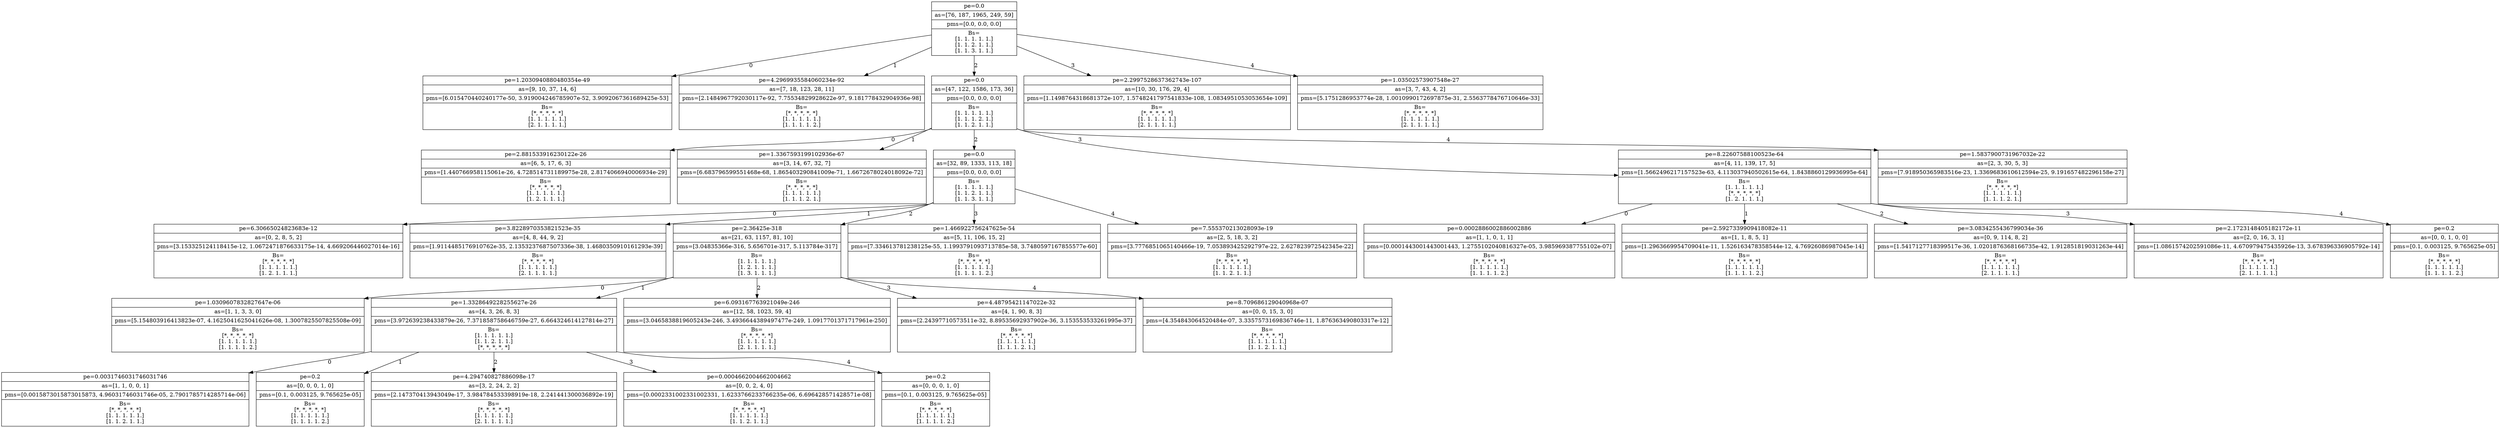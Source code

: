 digraph nodes {
	node [shape=record];
	name0 [label="{pe=0.0 | as=[76, 187, 1965, 249, 59] | pms=[0.0, 0.0, 0.0] | Bs=\n[1. 1. 1. 1. 1.]\n[1. 1. 2. 1. 1.]\n[1. 1. 3. 1. 1.]\n}}"];
	name1 [label="{pe=1.2030940880480354e-49 | as=[9, 10, 37, 14, 6] | pms=[6.015470440240177e-50, 3.919004246785907e-52, 3.9092067361689425e-53] | Bs=\n[*, *, *, *, *]\n[1. 1. 1. 1. 1.]\n[2. 1. 1. 1. 1.]\n}}"];
	name0 -> name1 [label=0];
	name2 [label="{pe=4.2969935584060234e-92 | as=[7, 18, 123, 28, 11] | pms=[2.1484967792030117e-92, 7.75534829928622e-97, 9.181778432904936e-98] | Bs=\n[*, *, *, *, *]\n[1. 1. 1. 1. 1.]\n[1. 1. 1. 1. 2.]\n}}"];
	name0 -> name2 [label=1];
	name3 [label="{pe=0.0 | as=[47, 122, 1586, 173, 36] | pms=[0.0, 0.0, 0.0] | Bs=\n[1. 1. 1. 1. 1.]\n[1. 1. 1. 2. 1.]\n[1. 1. 2. 1. 1.]\n}}"];
	name4 [label="{pe=2.881533916230122e-26 | as=[6, 5, 17, 6, 3] | pms=[1.440766958115061e-26, 4.728514731189975e-28, 2.8174066940006934e-29] | Bs=\n[*, *, *, *, *]\n[1. 1. 1. 1. 1.]\n[1. 2. 1. 1. 1.]\n}}"];
	name3 -> name4 [label=0];
	name5 [label="{pe=1.3367593199102936e-67 | as=[3, 14, 67, 32, 7] | pms=[6.683796599551468e-68, 1.865403290841009e-71, 1.6672678024018092e-72] | Bs=\n[*, *, *, *, *]\n[1. 1. 1. 1. 1.]\n[1. 1. 1. 2. 1.]\n}}"];
	name3 -> name5 [label=1];
	name6 [label="{pe=0.0 | as=[32, 89, 1333, 113, 18] | pms=[0.0, 0.0, 0.0] | Bs=\n[1. 1. 1. 1. 1.]\n[1. 1. 2. 1. 1.]\n[1. 1. 3. 1. 1.]\n}}"];
	name7 [label="{pe=6.30665024823683e-12 | as=[0, 2, 8, 5, 2] | pms=[3.153325124118415e-12, 1.0672471876633175e-14, 4.669206446027014e-16] | Bs=\n[*, *, *, *, *]\n[1. 1. 1. 1. 1.]\n[1. 2. 1. 1. 1.]\n}}"];
	name6 -> name7 [label=0];
	name8 [label="{pe=3.8228970353821523e-35 | as=[4, 8, 44, 9, 2] | pms=[1.9114485176910762e-35, 2.1353237687507336e-38, 1.4680350910161293e-39] | Bs=\n[*, *, *, *, *]\n[1. 1. 1. 1. 1.]\n[2. 1. 1. 1. 1.]\n}}"];
	name6 -> name8 [label=1];
	name9 [label="{pe=2.36425e-318 | as=[21, 63, 1157, 81, 10] | pms=[3.04835366e-316, 5.656701e-317, 5.113784e-317] | Bs=\n[1. 1. 1. 1. 1.]\n[1. 2. 1. 1. 1.]\n[1. 3. 1. 1. 1.]\n}}"];
	name10 [label="{pe=1.0309607832827647e-06 | as=[1, 1, 3, 3, 0] | pms=[5.154803916413823e-07, 4.1625041625041626e-08, 1.3007825507825508e-09] | Bs=\n[*, *, *, *, *]\n[1. 1. 1. 1. 1.]\n[1. 1. 1. 1. 2.]\n}}"];
	name9 -> name10 [label=0];
	name11 [label="{pe=1.3328649228255627e-26 | as=[4, 3, 26, 8, 3] | pms=[3.972639238433879e-26, 7.371858758646759e-27, 6.664324614127814e-27] | Bs=\n[1. 1. 1. 1. 1.]\n[1. 1. 2. 1. 1.]\n[*, *, *, *, *]\n}}"];
	name12 [label="{pe=0.0031746031746031746 | as=[1, 1, 0, 0, 1] | pms=[0.0015873015873015873, 4.96031746031746e-05, 2.7901785714285714e-06] | Bs=\n[*, *, *, *, *]\n[1. 1. 1. 1. 1.]\n[1. 1. 2. 1. 1.]\n}}"];
	name11 -> name12 [label=0];
	name13 [label="{pe=0.2 | as=[0, 0, 0, 1, 0] | pms=[0.1, 0.003125, 9.765625e-05] | Bs=\n[*, *, *, *, *]\n[1. 1. 1. 1. 1.]\n[1. 1. 1. 1. 2.]\n}}"];
	name11 -> name13 [label=1];
	name14 [label="{pe=4.294740827886098e-17 | as=[3, 2, 24, 2, 2] | pms=[2.147370413943049e-17, 3.984784533398919e-18, 2.241441300036892e-19] | Bs=\n[*, *, *, *, *]\n[1. 1. 1. 1. 1.]\n[2. 1. 1. 1. 1.]\n}}"];
	name11 -> name14 [label=2];
	name15 [label="{pe=0.0004662004662004662 | as=[0, 0, 2, 4, 0] | pms=[0.0002331002331002331, 1.6233766233766235e-06, 6.696428571428571e-08] | Bs=\n[*, *, *, *, *]\n[1. 1. 1. 1. 1.]\n[1. 1. 2. 1. 1.]\n}}"];
	name11 -> name15 [label=3];
	name16 [label="{pe=0.2 | as=[0, 0, 0, 1, 0] | pms=[0.1, 0.003125, 9.765625e-05] | Bs=\n[*, *, *, *, *]\n[1. 1. 1. 1. 1.]\n[1. 1. 1. 1. 2.]\n}}"];
	name11 -> name16 [label=4];
	name9 -> name11 [label=1];
	name17 [label="{pe=6.093167763921049e-246 | as=[12, 58, 1023, 59, 4] | pms=[3.0465838819605243e-246, 3.4936644389497477e-249, 1.0917701371717961e-250] | Bs=\n[*, *, *, *, *]\n[1. 1. 1. 1. 1.]\n[2. 1. 1. 1. 1.]\n}}"];
	name9 -> name17 [label=2];
	name18 [label="{pe=4.48795421147022e-32 | as=[4, 1, 90, 8, 3] | pms=[2.24397710573511e-32, 8.89535692937902e-36, 3.153553533261995e-37] | Bs=\n[*, *, *, *, *]\n[1. 1. 1. 1. 1.]\n[1. 1. 1. 2. 1.]\n}}"];
	name9 -> name18 [label=3];
	name19 [label="{pe=8.709686129040968e-07 | as=[0, 0, 15, 3, 0] | pms=[4.354843064520484e-07, 3.3357573169836746e-11, 1.876363490803317e-12] | Bs=\n[*, *, *, *, *]\n[1. 1. 1. 1. 1.]\n[1. 1. 2. 1. 1.]\n}}"];
	name9 -> name19 [label=4];
	name6 -> name9 [label=2];
	name20 [label="{pe=1.466922756247625e-54 | as=[5, 11, 106, 15, 2] | pms=[7.334613781238125e-55, 1.1993791093713785e-58, 3.7480597167855577e-60] | Bs=\n[*, *, *, *, *]\n[1. 1. 1. 1. 1.]\n[1. 1. 1. 1. 2.]\n}}"];
	name6 -> name20 [label=3];
	name21 [label="{pe=7.555370213028093e-19 | as=[2, 5, 18, 3, 2] | pms=[3.7776851065140466e-19, 7.053893425292797e-22, 2.627823972542345e-22] | Bs=\n[*, *, *, *, *]\n[1. 1. 1. 1. 1.]\n[1. 1. 2. 1. 1.]\n}}"];
	name6 -> name21 [label=4];
	name3 -> name6 [label=2];
	name22 [label="{pe=8.22607588100523e-64 | as=[4, 11, 139, 17, 5] | pms=[1.5662496217157523e-63, 4.113037940502615e-64, 1.8438860129936995e-64] | Bs=\n[1. 1. 1. 1. 1.]\n[*, *, *, *, *]\n[1. 2. 1. 1. 1.]\n}}"];
	name23 [label="{pe=0.0002886002886002886 | as=[1, 1, 0, 1, 1] | pms=[0.0001443001443001443, 1.2755102040816327e-05, 3.985969387755102e-07] | Bs=\n[*, *, *, *, *]\n[1. 1. 1. 1. 1.]\n[1. 1. 1. 1. 2.]\n}}"];
	name22 -> name23 [label=0];
	name24 [label="{pe=2.5927339909418082e-11 | as=[1, 1, 8, 5, 1] | pms=[1.2963669954709041e-11, 1.526163478358544e-12, 4.76926086987045e-14] | Bs=\n[*, *, *, *, *]\n[1. 1. 1. 1. 1.]\n[1. 1. 1. 1. 2.]\n}}"];
	name22 -> name24 [label=1];
	name25 [label="{pe=3.0834255436799034e-36 | as=[0, 9, 114, 8, 2] | pms=[1.5417127718399517e-36, 1.0201876368166735e-42, 1.912851819031263e-44] | Bs=\n[*, *, *, *, *]\n[1. 1. 1. 1. 1.]\n[2. 1. 1. 1. 1.]\n}}"];
	name22 -> name25 [label=2];
	name26 [label="{pe=2.1723148405182172e-11 | as=[2, 0, 16, 3, 1] | pms=[1.0861574202591086e-11, 4.670979475435926e-13, 3.678396336905792e-14] | Bs=\n[*, *, *, *, *]\n[1. 1. 1. 1. 1.]\n[2. 1. 1. 1. 1.]\n}}"];
	name22 -> name26 [label=3];
	name27 [label="{pe=0.2 | as=[0, 0, 1, 0, 0] | pms=[0.1, 0.003125, 9.765625e-05] | Bs=\n[*, *, *, *, *]\n[1. 1. 1. 1. 1.]\n[1. 1. 1. 1. 2.]\n}}"];
	name22 -> name27 [label=4];
	name3 -> name22 [label=3];
	name28 [label="{pe=1.5837900731967032e-22 | as=[2, 3, 30, 5, 3] | pms=[7.918950365983516e-23, 1.3369683610612594e-25, 9.191657482296158e-27] | Bs=\n[*, *, *, *, *]\n[1. 1. 1. 1. 1.]\n[1. 1. 1. 2. 1.]\n}}"];
	name3 -> name28 [label=4];
	name0 -> name3 [label=2];
	name29 [label="{pe=2.2997528637362743e-107 | as=[10, 30, 176, 29, 4] | pms=[1.1498764318681372e-107, 1.5748241797541833e-108, 1.0834951053053654e-109] | Bs=\n[*, *, *, *, *]\n[1. 1. 1. 1. 1.]\n[2. 1. 1. 1. 1.]\n}}"];
	name0 -> name29 [label=3];
	name30 [label="{pe=1.03502573907548e-27 | as=[3, 7, 43, 4, 2] | pms=[5.1751286953774e-28, 1.0010990172697875e-31, 2.5563778476710646e-33] | Bs=\n[*, *, *, *, *]\n[1. 1. 1. 1. 1.]\n[2. 1. 1. 1. 1.]\n}}"];
	name0 -> name30 [label=4];
}

digraph nodes {
	node [shape=record];
	name0 [label="{pe=0.0 | as=[76, 187, 1965, 249, 59] | pms=[0.0, 0.0, 0.0] | Bs=\n[1. 1. 1. 1. 1.]\n[1. 1. 2. 1. 1.]\n[1. 1. 3. 1. 1.]\n}}"];
	name1 [label="{pe=1.2030940880480354e-49 | as=[9, 10, 37, 14, 6] | pms=[6.015470440240177e-50, 3.919004246785907e-52, 3.9092067361689425e-53] | Bs=\n[*, *, *, *, *]\n[1. 1. 1. 1. 1.]\n[2. 1. 1. 1. 1.]\n}}"];
	name0 -> name1 [label=0];
	name2 [label="{pe=4.2969935584060234e-92 | as=[7, 18, 123, 28, 11] | pms=[2.1484967792030117e-92, 7.75534829928622e-97, 9.181778432904936e-98] | Bs=\n[*, *, *, *, *]\n[1. 1. 1. 1. 1.]\n[1. 1. 1. 1. 2.]\n}}"];
	name0 -> name2 [label=1];
	name3 [label="{pe=0.0 | as=[47, 122, 1586, 173, 36] | pms=[0.0, 0.0, 0.0] | Bs=\n[1. 1. 1. 1. 1.]\n[1. 1. 1. 2. 1.]\n[1. 1. 2. 1. 1.]\n}}"];
	name4 [label="{pe=2.881533916230122e-26 | as=[6, 5, 17, 6, 3] | pms=[1.440766958115061e-26, 4.728514731189975e-28, 2.8174066940006934e-29] | Bs=\n[*, *, *, *, *]\n[1. 1. 1. 1. 1.]\n[1. 2. 1. 1. 1.]\n}}"];
	name3 -> name4 [label=0];
	name5 [label="{pe=1.3367593199102936e-67 | as=[3, 14, 67, 32, 7] | pms=[6.683796599551468e-68, 1.865403290841009e-71, 1.6672678024018092e-72] | Bs=\n[*, *, *, *, *]\n[1. 1. 1. 1. 1.]\n[1. 1. 1. 2. 1.]\n}}"];
	name3 -> name5 [label=1];
	name6 [label="{pe=0.0 | as=[32, 89, 1333, 113, 18] | pms=[0.0, 0.0, 0.0] | Bs=\n[1. 1. 1. 1. 1.]\n[1. 1. 2. 1. 1.]\n[1. 1. 3. 1. 1.]\n}}"];
	name7 [label="{pe=6.30665024823683e-12 | as=[0, 2, 8, 5, 2] | pms=[3.153325124118415e-12, 1.0672471876633175e-14, 4.669206446027014e-16] | Bs=\n[*, *, *, *, *]\n[1. 1. 1. 1. 1.]\n[1. 2. 1. 1. 1.]\n}}"];
	name6 -> name7 [label=0];
	name8 [label="{pe=3.8228970353821523e-35 | as=[4, 8, 44, 9, 2] | pms=[1.9114485176910762e-35, 2.1353237687507336e-38, 1.4680350910161293e-39] | Bs=\n[*, *, *, *, *]\n[1. 1. 1. 1. 1.]\n[2. 1. 1. 1. 1.]\n}}"];
	name6 -> name8 [label=1];
	name9 [label="{pe=2.36425e-318 | as=[21, 63, 1157, 81, 10] | pms=[3.04835366e-316, 5.656701e-317, 5.113784e-317] | Bs=\n[1. 1. 1. 1. 1.]\n[1. 2. 1. 1. 1.]\n[1. 3. 1. 1. 1.]\n}}"];
	name10 [label="{pe=1.0309607832827647e-06 | as=[1, 1, 3, 3, 0] | pms=[5.154803916413823e-07, 4.1625041625041626e-08, 1.3007825507825508e-09] | Bs=\n[*, *, *, *, *]\n[1. 1. 1. 1. 1.]\n[1. 1. 1. 1. 2.]\n}}"];
	name9 -> name10 [label=0];
	name11 [label="{pe=1.3328649228255627e-26 | as=[4, 3, 26, 8, 3] | pms=[3.972639238433879e-26, 7.371858758646759e-27, 6.664324614127814e-27] | Bs=\n[1. 1. 1. 1. 1.]\n[1. 1. 2. 1. 1.]\n[*, *, *, *, *]\n}}"];
	name12 [label="{pe=0.0031746031746031746 | as=[1, 1, 0, 0, 1] | pms=[0.0015873015873015873, 4.96031746031746e-05, 2.7901785714285714e-06] | Bs=\n[*, *, *, *, *]\n[1. 1. 1. 1. 1.]\n[1. 1. 2. 1. 1.]\n}}"];
	name11 -> name12 [label=0];
	name13 [label="{pe=0.2 | as=[0, 0, 0, 1, 0] | pms=[0.1, 0.003125, 9.765625e-05] | Bs=\n[*, *, *, *, *]\n[1. 1. 1. 1. 1.]\n[1. 1. 1. 1. 2.]\n}}"];
	name11 -> name13 [label=1];
	name14 [label="{pe=4.294740827886098e-17 | as=[3, 2, 24, 2, 2] | pms=[2.147370413943049e-17, 3.984784533398919e-18, 2.241441300036892e-19] | Bs=\n[*, *, *, *, *]\n[1. 1. 1. 1. 1.]\n[2. 1. 1. 1. 1.]\n}}"];
	name11 -> name14 [label=2];
	name15 [label="{pe=0.0004662004662004662 | as=[0, 0, 2, 4, 0] | pms=[0.0002331002331002331, 1.6233766233766235e-06, 6.696428571428571e-08] | Bs=\n[*, *, *, *, *]\n[1. 1. 1. 1. 1.]\n[1. 1. 2. 1. 1.]\n}}"];
	name11 -> name15 [label=3];
	name16 [label="{pe=0.2 | as=[0, 0, 0, 1, 0] | pms=[0.1, 0.003125, 9.765625e-05] | Bs=\n[*, *, *, *, *]\n[1. 1. 1. 1. 1.]\n[1. 1. 1. 1. 2.]\n}}"];
	name11 -> name16 [label=4];
	name9 -> name11 [label=1];
	name17 [label="{pe=6.093167763921049e-246 | as=[12, 58, 1023, 59, 4] | pms=[3.0465838819605243e-246, 3.4936644389497477e-249, 1.0917701371717961e-250] | Bs=\n[*, *, *, *, *]\n[1. 1. 1. 1. 1.]\n[2. 1. 1. 1. 1.]\n}}"];
	name9 -> name17 [label=2];
	name18 [label="{pe=4.48795421147022e-32 | as=[4, 1, 90, 8, 3] | pms=[2.24397710573511e-32, 8.89535692937902e-36, 3.153553533261995e-37] | Bs=\n[*, *, *, *, *]\n[1. 1. 1. 1. 1.]\n[1. 1. 1. 2. 1.]\n}}"];
	name9 -> name18 [label=3];
	name19 [label="{pe=8.709686129040968e-07 | as=[0, 0, 15, 3, 0] | pms=[4.354843064520484e-07, 3.3357573169836746e-11, 1.876363490803317e-12] | Bs=\n[*, *, *, *, *]\n[1. 1. 1. 1. 1.]\n[1. 1. 2. 1. 1.]\n}}"];
	name9 -> name19 [label=4];
	name6 -> name9 [label=2];
	name20 [label="{pe=1.466922756247625e-54 | as=[5, 11, 106, 15, 2] | pms=[7.334613781238125e-55, 1.1993791093713785e-58, 3.7480597167855577e-60] | Bs=\n[*, *, *, *, *]\n[1. 1. 1. 1. 1.]\n[1. 1. 1. 1. 2.]\n}}"];
	name6 -> name20 [label=3];
	name21 [label="{pe=7.555370213028093e-19 | as=[2, 5, 18, 3, 2] | pms=[3.7776851065140466e-19, 7.053893425292797e-22, 2.627823972542345e-22] | Bs=\n[*, *, *, *, *]\n[1. 1. 1. 1. 1.]\n[1. 1. 2. 1. 1.]\n}}"];
	name6 -> name21 [label=4];
	name3 -> name6 [label=2];
	name22 [label="{pe=8.22607588100523e-64 | as=[4, 11, 139, 17, 5] | pms=[1.5662496217157523e-63, 4.113037940502615e-64, 1.8438860129936995e-64] | Bs=\n[1. 1. 1. 1. 1.]\n[*, *, *, *, *]\n[1. 2. 1. 1. 1.]\n}}"];
	name3 -> name22 [label=3];
	name23 [label="{pe=1.5837900731967032e-22 | as=[2, 3, 30, 5, 3] | pms=[7.918950365983516e-23, 1.3369683610612594e-25, 9.191657482296158e-27] | Bs=\n[*, *, *, *, *]\n[1. 1. 1. 1. 1.]\n[1. 1. 1. 2. 1.]\n}}"];
	name3 -> name23 [label=4];
	name0 -> name3 [label=2];
	name24 [label="{pe=2.2997528637362743e-107 | as=[10, 30, 176, 29, 4] | pms=[1.1498764318681372e-107, 1.5748241797541833e-108, 1.0834951053053654e-109] | Bs=\n[*, *, *, *, *]\n[1. 1. 1. 1. 1.]\n[2. 1. 1. 1. 1.]\n}}"];
	name0 -> name24 [label=3];
	name25 [label="{pe=1.03502573907548e-27 | as=[3, 7, 43, 4, 2] | pms=[5.1751286953774e-28, 1.0010990172697875e-31, 2.5563778476710646e-33] | Bs=\n[*, *, *, *, *]\n[1. 1. 1. 1. 1.]\n[2. 1. 1. 1. 1.]\n}}"];
	name0 -> name25 [label=4];
}

digraph nodes {
	node [shape=record];
	name0 [label="{pe=0.0 | as=[76, 187, 1965, 249, 59] | pms=[0.0, 0.0, 0.0] | Bs=\n[1. 1. 1. 1. 1.]\n[1. 1. 2. 1. 1.]\n[1. 1. 3. 1. 1.]\n}}"];
	name1 [label="{pe=1.2030940880480354e-49 | as=[9, 10, 37, 14, 6] | pms=[6.015470440240177e-50, 3.919004246785907e-52, 3.9092067361689425e-53] | Bs=\n[*, *, *, *, *]\n[1. 1. 1. 1. 1.]\n[2. 1. 1. 1. 1.]\n}}"];
	name0 -> name1 [label=0];
	name2 [label="{pe=4.2969935584060234e-92 | as=[7, 18, 123, 28, 11] | pms=[2.1484967792030117e-92, 7.75534829928622e-97, 9.181778432904936e-98] | Bs=\n[*, *, *, *, *]\n[1. 1. 1. 1. 1.]\n[1. 1. 1. 1. 2.]\n}}"];
	name0 -> name2 [label=1];
	name3 [label="{pe=0.0 | as=[47, 122, 1586, 173, 36] | pms=[0.0, 0.0, 0.0] | Bs=\n[1. 1. 1. 1. 1.]\n[1. 1. 1. 2. 1.]\n[1. 1. 2. 1. 1.]\n}}"];
	name4 [label="{pe=2.881533916230122e-26 | as=[6, 5, 17, 6, 3] | pms=[1.440766958115061e-26, 4.728514731189975e-28, 2.8174066940006934e-29] | Bs=\n[*, *, *, *, *]\n[1. 1. 1. 1. 1.]\n[1. 2. 1. 1. 1.]\n}}"];
	name3 -> name4 [label=0];
	name5 [label="{pe=1.3367593199102936e-67 | as=[3, 14, 67, 32, 7] | pms=[6.683796599551468e-68, 1.865403290841009e-71, 1.6672678024018092e-72] | Bs=\n[*, *, *, *, *]\n[1. 1. 1. 1. 1.]\n[1. 1. 1. 2. 1.]\n}}"];
	name3 -> name5 [label=1];
	name6 [label="{pe=0.0 | as=[32, 89, 1333, 113, 18] | pms=[0.0, 0.0, 0.0] | Bs=\n[1. 1. 1. 1. 1.]\n[1. 1. 2. 1. 1.]\n[1. 1. 3. 1. 1.]\n}}"];
	name7 [label="{pe=6.30665024823683e-12 | as=[0, 2, 8, 5, 2] | pms=[3.153325124118415e-12, 1.0672471876633175e-14, 4.669206446027014e-16] | Bs=\n[*, *, *, *, *]\n[1. 1. 1. 1. 1.]\n[1. 2. 1. 1. 1.]\n}}"];
	name6 -> name7 [label=0];
	name8 [label="{pe=3.8228970353821523e-35 | as=[4, 8, 44, 9, 2] | pms=[1.9114485176910762e-35, 2.1353237687507336e-38, 1.4680350910161293e-39] | Bs=\n[*, *, *, *, *]\n[1. 1. 1. 1. 1.]\n[2. 1. 1. 1. 1.]\n}}"];
	name6 -> name8 [label=1];
	name9 [label="{pe=2.36425e-318 | as=[21, 63, 1157, 81, 10] | pms=[3.04835366e-316, 5.656701e-317, 5.113784e-317] | Bs=\n[1. 1. 1. 1. 1.]\n[1. 2. 1. 1. 1.]\n[1. 3. 1. 1. 1.]\n}}"];
	name10 [label="{pe=1.0309607832827647e-06 | as=[1, 1, 3, 3, 0] | pms=[5.154803916413823e-07, 4.1625041625041626e-08, 1.3007825507825508e-09] | Bs=\n[*, *, *, *, *]\n[1. 1. 1. 1. 1.]\n[1. 1. 1. 1. 2.]\n}}"];
	name9 -> name10 [label=0];
	name11 [label="{pe=1.3328649228255627e-26 | as=[4, 3, 26, 8, 3] | pms=[3.972639238433879e-26, 7.371858758646759e-27, 6.664324614127814e-27] | Bs=\n[1. 1. 1. 1. 1.]\n[1. 1. 2. 1. 1.]\n[*, *, *, *, *]\n}}"];
	name12 [label="{pe=0.0031746031746031746 | as=[1, 1, 0, 0, 1] | pms=[0.0015873015873015873, 4.96031746031746e-05, 2.7901785714285714e-06] | Bs=\n[*, *, *, *, *]\n[1. 1. 1. 1. 1.]\n[1. 1. 2. 1. 1.]\n}}"];
	name11 -> name12 [label=0];
	name13 [label="{pe=0.2 | as=[0, 0, 0, 1, 0] | pms=[0.1, 0.003125, 9.765625e-05] | Bs=\n[*, *, *, *, *]\n[1. 1. 1. 1. 1.]\n[1. 1. 1. 1. 2.]\n}}"];
	name11 -> name13 [label=1];
	name14 [label="{pe=4.294740827886098e-17 | as=[3, 2, 24, 2, 2] | pms=[2.147370413943049e-17, 3.984784533398919e-18, 2.241441300036892e-19] | Bs=\n[*, *, *, *, *]\n[1. 1. 1. 1. 1.]\n[2. 1. 1. 1. 1.]\n}}"];
	name15 [label="{pe=0.009523809523809525 | as=[0, 0, 1, 0, 2] | pms=[0.004761904761904762, 0.00026785714285714287, 0.00026785714285714287] | Bs=\n[*, *, *, *, *]\n[1. 1. 1. 1. 1.]\n[1. 1. 1. 1. 2.]\n}}"];
	name14 -> name15 [label=0];
	name16 [label="{pe=0.02857142857142857 | as=[1, 0, 1, 0, 0] | pms=[0.014285714285714285, 0.0004464285714285714, 0.0004464285714285714] | Bs=\n[*, *, *, *, *]\n[1. 1. 1. 1. 1.]\n[1. 1. 1. 1. 2.]\n}}"];
	name14 -> name16 [label=1];
	name17 [label="{pe=5.467124379823317e-11 | as=[1, 2, 20, 2, 0] | pms=[2.7335621899116586e-11, 4.480399358568823e-13, 4.480399358568823e-13] | Bs=\n[*, *, *, *, *]\n[1. 1. 1. 1. 1.]\n[1. 1. 1. 1. 2.]\n}}"];
	name14 -> name17 [label=2];
	name18 [label="{pe=0.08571428571428572 | as=[0, 0, 2, 0, 0] | pms=[0.04285714285714286, 0.0013392857142857143, 0.0013392857142857143] | Bs=\n[*, *, *, *, *]\n[1. 1. 1. 1. 1.]\n[1. 1. 1. 1. 2.]\n}}"];
	name14 -> name18 [label=3];
	name19 [label="{pe=0.2 | as=[1, 0, 0, 0, 0] | pms=[0.1, 0.003125, 0.003125] | Bs=\n[*, *, *, *, *]\n[1. 1. 1. 1. 1.]\n[1. 1. 1. 1. 2.]\n}}"];
	name14 -> name19 [label=4];
	name11 -> name14 [label=2];
	name20 [label="{pe=0.0004662004662004662 | as=[0, 0, 2, 4, 0] | pms=[0.0002331002331002331, 1.6233766233766235e-06, 6.696428571428571e-08] | Bs=\n[*, *, *, *, *]\n[1. 1. 1. 1. 1.]\n[1. 1. 2. 1. 1.]\n}}"];
	name11 -> name20 [label=3];
	name21 [label="{pe=0.2 | as=[0, 0, 0, 1, 0] | pms=[0.1, 0.003125, 9.765625e-05] | Bs=\n[*, *, *, *, *]\n[1. 1. 1. 1. 1.]\n[1. 1. 1. 1. 2.]\n}}"];
	name11 -> name21 [label=4];
	name9 -> name11 [label=1];
	name22 [label="{pe=6.093167763921049e-246 | as=[12, 58, 1023, 59, 4] | pms=[3.0465838819605243e-246, 3.4936644389497477e-249, 1.0917701371717961e-250] | Bs=\n[*, *, *, *, *]\n[1. 1. 1. 1. 1.]\n[2. 1. 1. 1. 1.]\n}}"];
	name9 -> name22 [label=2];
	name23 [label="{pe=4.48795421147022e-32 | as=[4, 1, 90, 8, 3] | pms=[2.24397710573511e-32, 8.89535692937902e-36, 3.153553533261995e-37] | Bs=\n[*, *, *, *, *]\n[1. 1. 1. 1. 1.]\n[1. 1. 1. 2. 1.]\n}}"];
	name9 -> name23 [label=3];
	name24 [label="{pe=8.709686129040968e-07 | as=[0, 0, 15, 3, 0] | pms=[4.354843064520484e-07, 3.3357573169836746e-11, 1.876363490803317e-12] | Bs=\n[*, *, *, *, *]\n[1. 1. 1. 1. 1.]\n[1. 1. 2. 1. 1.]\n}}"];
	name9 -> name24 [label=4];
	name6 -> name9 [label=2];
	name25 [label="{pe=1.466922756247625e-54 | as=[5, 11, 106, 15, 2] | pms=[7.334613781238125e-55, 1.1993791093713785e-58, 3.7480597167855577e-60] | Bs=\n[*, *, *, *, *]\n[1. 1. 1. 1. 1.]\n[1. 1. 1. 1. 2.]\n}}"];
	name6 -> name25 [label=3];
	name26 [label="{pe=7.555370213028093e-19 | as=[2, 5, 18, 3, 2] | pms=[3.7776851065140466e-19, 7.053893425292797e-22, 2.627823972542345e-22] | Bs=\n[*, *, *, *, *]\n[1. 1. 1. 1. 1.]\n[1. 1. 2. 1. 1.]\n}}"];
	name6 -> name26 [label=4];
	name3 -> name6 [label=2];
	name27 [label="{pe=8.22607588100523e-64 | as=[4, 11, 139, 17, 5] | pms=[1.5662496217157523e-63, 4.113037940502615e-64, 1.8438860129936995e-64] | Bs=\n[1. 1. 1. 1. 1.]\n[*, *, *, *, *]\n[1. 2. 1. 1. 1.]\n}}"];
	name28 [label="{pe=0.0002886002886002886 | as=[1, 1, 0, 1, 1] | pms=[0.0001443001443001443, 1.2755102040816327e-05, 3.985969387755102e-07] | Bs=\n[*, *, *, *, *]\n[1. 1. 1. 1. 1.]\n[1. 1. 1. 1. 2.]\n}}"];
	name27 -> name28 [label=0];
	name29 [label="{pe=2.5927339909418082e-11 | as=[1, 1, 8, 5, 1] | pms=[1.2963669954709041e-11, 1.526163478358544e-12, 4.76926086987045e-14] | Bs=\n[*, *, *, *, *]\n[1. 1. 1. 1. 1.]\n[1. 1. 1. 1. 2.]\n}}"];
	name27 -> name29 [label=1];
	name30 [label="{pe=3.0834255436799034e-36 | as=[0, 9, 114, 8, 2] | pms=[1.5417127718399517e-36, 1.0201876368166735e-42, 1.912851819031263e-44] | Bs=\n[*, *, *, *, *]\n[1. 1. 1. 1. 1.]\n[2. 1. 1. 1. 1.]\n}}"];
	name27 -> name30 [label=2];
	name31 [label="{pe=2.1723148405182172e-11 | as=[2, 0, 16, 3, 1] | pms=[1.0861574202591086e-11, 4.670979475435926e-13, 3.678396336905792e-14] | Bs=\n[*, *, *, *, *]\n[1. 1. 1. 1. 1.]\n[2. 1. 1. 1. 1.]\n}}"];
	name27 -> name31 [label=3];
	name32 [label="{pe=0.2 | as=[0, 0, 1, 0, 0] | pms=[0.1, 0.003125, 9.765625e-05] | Bs=\n[*, *, *, *, *]\n[1. 1. 1. 1. 1.]\n[1. 1. 1. 1. 2.]\n}}"];
	name27 -> name32 [label=4];
	name3 -> name27 [label=3];
	name33 [label="{pe=1.5837900731967032e-22 | as=[2, 3, 30, 5, 3] | pms=[7.918950365983516e-23, 1.3369683610612594e-25, 9.191657482296158e-27] | Bs=\n[*, *, *, *, *]\n[1. 1. 1. 1. 1.]\n[1. 1. 1. 2. 1.]\n}}"];
	name3 -> name33 [label=4];
	name0 -> name3 [label=2];
	name34 [label="{pe=2.2997528637362743e-107 | as=[10, 30, 176, 29, 4] | pms=[1.1498764318681372e-107, 1.5748241797541833e-108, 1.0834951053053654e-109] | Bs=\n[*, *, *, *, *]\n[1. 1. 1. 1. 1.]\n[2. 1. 1. 1. 1.]\n}}"];
	name0 -> name34 [label=3];
	name35 [label="{pe=1.03502573907548e-27 | as=[3, 7, 43, 4, 2] | pms=[5.1751286953774e-28, 1.0010990172697875e-31, 2.5563778476710646e-33] | Bs=\n[*, *, *, *, *]\n[1. 1. 1. 1. 1.]\n[2. 1. 1. 1. 1.]\n}}"];
	name0 -> name35 [label=4];
}

